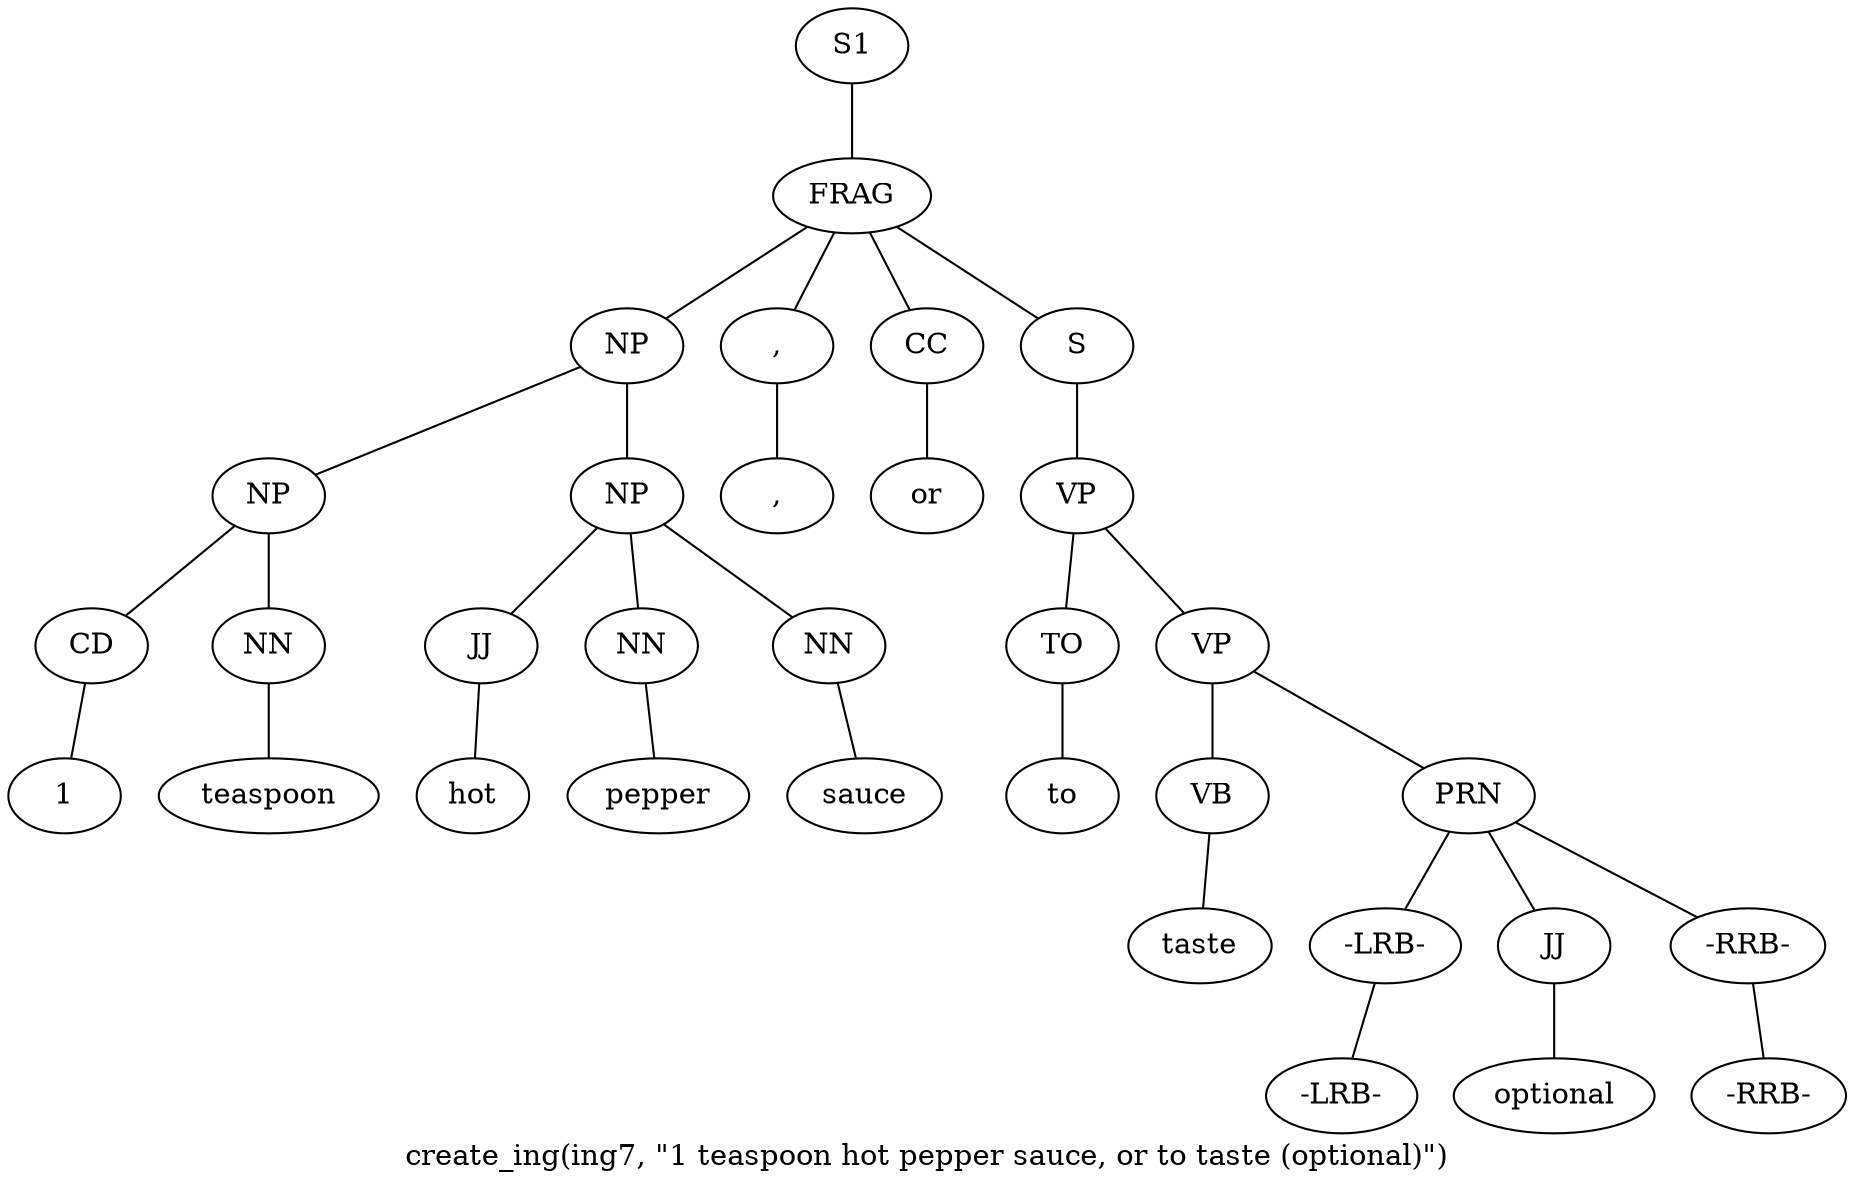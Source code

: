 graph SyntaxGraph {
	label = "create_ing(ing7, \"1 teaspoon hot pepper sauce, or to taste (optional)\")";
	Node0 [label="S1"];
	Node1 [label="FRAG"];
	Node2 [label="NP"];
	Node3 [label="NP"];
	Node4 [label="CD"];
	Node5 [label="1"];
	Node6 [label="NN"];
	Node7 [label="teaspoon"];
	Node8 [label="NP"];
	Node9 [label="JJ"];
	Node10 [label="hot"];
	Node11 [label="NN"];
	Node12 [label="pepper"];
	Node13 [label="NN"];
	Node14 [label="sauce"];
	Node15 [label=","];
	Node16 [label=","];
	Node17 [label="CC"];
	Node18 [label="or"];
	Node19 [label="S"];
	Node20 [label="VP"];
	Node21 [label="TO"];
	Node22 [label="to"];
	Node23 [label="VP"];
	Node24 [label="VB"];
	Node25 [label="taste"];
	Node26 [label="PRN"];
	Node27 [label="-LRB-"];
	Node28 [label="-LRB-"];
	Node29 [label="JJ"];
	Node30 [label="optional"];
	Node31 [label="-RRB-"];
	Node32 [label="-RRB-"];

	Node0 -- Node1;
	Node1 -- Node2;
	Node1 -- Node15;
	Node1 -- Node17;
	Node1 -- Node19;
	Node2 -- Node3;
	Node2 -- Node8;
	Node3 -- Node4;
	Node3 -- Node6;
	Node4 -- Node5;
	Node6 -- Node7;
	Node8 -- Node9;
	Node8 -- Node11;
	Node8 -- Node13;
	Node9 -- Node10;
	Node11 -- Node12;
	Node13 -- Node14;
	Node15 -- Node16;
	Node17 -- Node18;
	Node19 -- Node20;
	Node20 -- Node21;
	Node20 -- Node23;
	Node21 -- Node22;
	Node23 -- Node24;
	Node23 -- Node26;
	Node24 -- Node25;
	Node26 -- Node27;
	Node26 -- Node29;
	Node26 -- Node31;
	Node27 -- Node28;
	Node29 -- Node30;
	Node31 -- Node32;
}